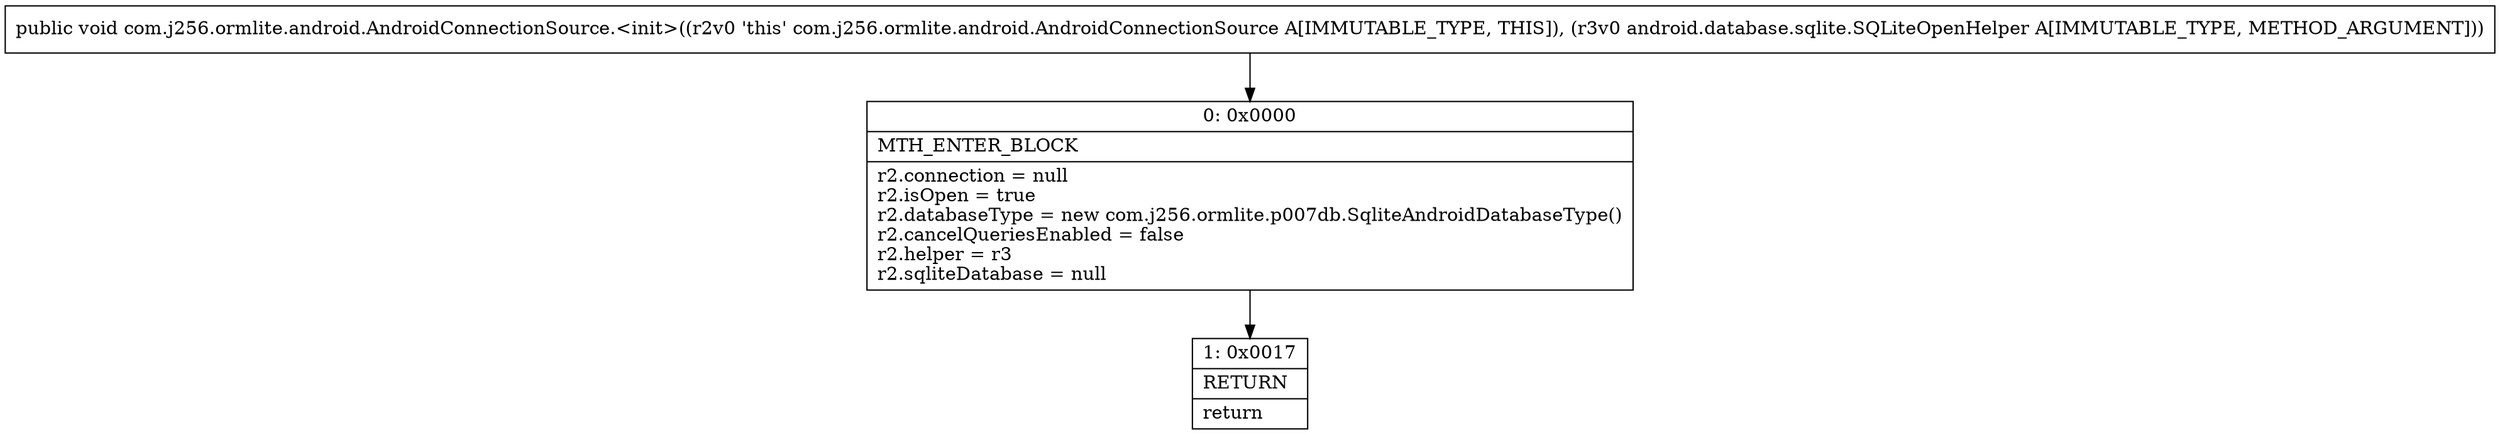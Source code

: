 digraph "CFG forcom.j256.ormlite.android.AndroidConnectionSource.\<init\>(Landroid\/database\/sqlite\/SQLiteOpenHelper;)V" {
Node_0 [shape=record,label="{0\:\ 0x0000|MTH_ENTER_BLOCK\l|r2.connection = null\lr2.isOpen = true\lr2.databaseType = new com.j256.ormlite.p007db.SqliteAndroidDatabaseType()\lr2.cancelQueriesEnabled = false\lr2.helper = r3\lr2.sqliteDatabase = null\l}"];
Node_1 [shape=record,label="{1\:\ 0x0017|RETURN\l|return\l}"];
MethodNode[shape=record,label="{public void com.j256.ormlite.android.AndroidConnectionSource.\<init\>((r2v0 'this' com.j256.ormlite.android.AndroidConnectionSource A[IMMUTABLE_TYPE, THIS]), (r3v0 android.database.sqlite.SQLiteOpenHelper A[IMMUTABLE_TYPE, METHOD_ARGUMENT])) }"];
MethodNode -> Node_0;
Node_0 -> Node_1;
}

